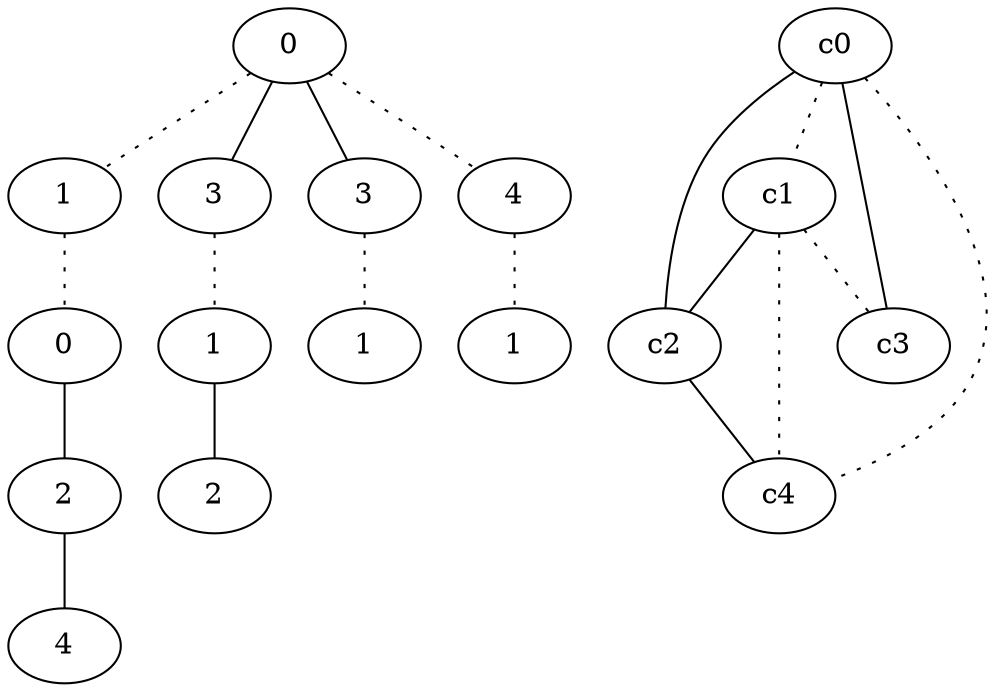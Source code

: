 graph {
a0[label=0];
a1[label=1];
a2[label=0];
a3[label=2];
a4[label=4];
a5[label=3];
a6[label=1];
a7[label=2];
a8[label=3];
a9[label=1];
a10[label=4];
a11[label=1];
a0 -- a1 [style=dotted];
a0 -- a5;
a0 -- a8;
a0 -- a10 [style=dotted];
a1 -- a2 [style=dotted];
a2 -- a3;
a3 -- a4;
a5 -- a6 [style=dotted];
a6 -- a7;
a8 -- a9 [style=dotted];
a10 -- a11 [style=dotted];
c0 -- c1 [style=dotted];
c0 -- c2;
c0 -- c3;
c0 -- c4 [style=dotted];
c1 -- c2;
c1 -- c3 [style=dotted];
c1 -- c4 [style=dotted];
c2 -- c4;
}
